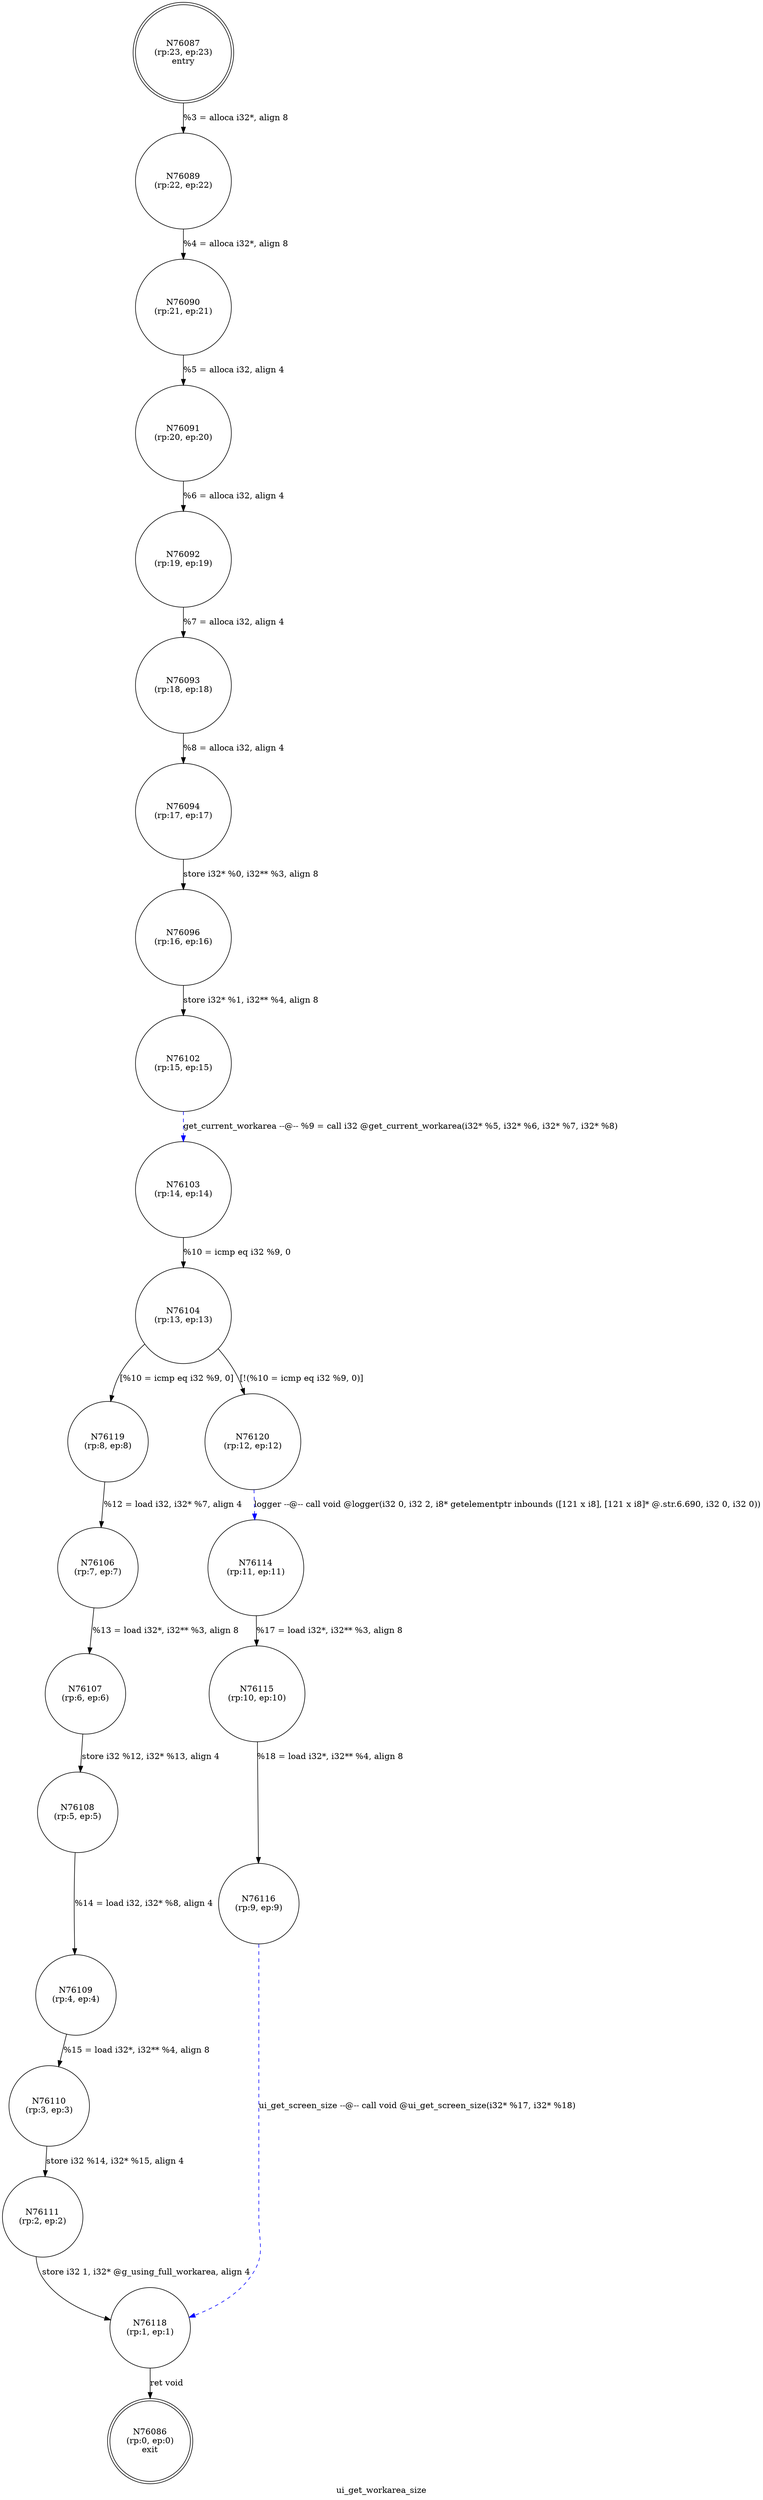 digraph ui_get_workarea_size {
label="ui_get_workarea_size"
76086 [label="N76086\n(rp:0, ep:0)\nexit", shape="doublecircle"]
76087 [label="N76087\n(rp:23, ep:23)\nentry", shape="doublecircle"]
76087 -> 76089 [label="%3 = alloca i32*, align 8"]
76089 [label="N76089\n(rp:22, ep:22)", shape="circle"]
76089 -> 76090 [label="%4 = alloca i32*, align 8"]
76090 [label="N76090\n(rp:21, ep:21)", shape="circle"]
76090 -> 76091 [label="%5 = alloca i32, align 4"]
76091 [label="N76091\n(rp:20, ep:20)", shape="circle"]
76091 -> 76092 [label="%6 = alloca i32, align 4"]
76092 [label="N76092\n(rp:19, ep:19)", shape="circle"]
76092 -> 76093 [label="%7 = alloca i32, align 4"]
76093 [label="N76093\n(rp:18, ep:18)", shape="circle"]
76093 -> 76094 [label="%8 = alloca i32, align 4"]
76094 [label="N76094\n(rp:17, ep:17)", shape="circle"]
76094 -> 76096 [label="store i32* %0, i32** %3, align 8"]
76096 [label="N76096\n(rp:16, ep:16)", shape="circle"]
76096 -> 76102 [label="store i32* %1, i32** %4, align 8"]
76102 [label="N76102\n(rp:15, ep:15)", shape="circle"]
76102 -> 76103 [label="get_current_workarea --@-- %9 = call i32 @get_current_workarea(i32* %5, i32* %6, i32* %7, i32* %8)", style="dashed", color="blue"]
76103 [label="N76103\n(rp:14, ep:14)", shape="circle"]
76103 -> 76104 [label="%10 = icmp eq i32 %9, 0"]
76104 [label="N76104\n(rp:13, ep:13)", shape="circle"]
76104 -> 76119 [label="[%10 = icmp eq i32 %9, 0]"]
76104 -> 76120 [label="[!(%10 = icmp eq i32 %9, 0)]"]
76106 [label="N76106\n(rp:7, ep:7)", shape="circle"]
76106 -> 76107 [label="%13 = load i32*, i32** %3, align 8"]
76107 [label="N76107\n(rp:6, ep:6)", shape="circle"]
76107 -> 76108 [label="store i32 %12, i32* %13, align 4"]
76108 [label="N76108\n(rp:5, ep:5)", shape="circle"]
76108 -> 76109 [label="%14 = load i32, i32* %8, align 4"]
76109 [label="N76109\n(rp:4, ep:4)", shape="circle"]
76109 -> 76110 [label="%15 = load i32*, i32** %4, align 8"]
76110 [label="N76110\n(rp:3, ep:3)", shape="circle"]
76110 -> 76111 [label="store i32 %14, i32* %15, align 4"]
76111 [label="N76111\n(rp:2, ep:2)", shape="circle"]
76111 -> 76118 [label="store i32 1, i32* @g_using_full_workarea, align 4"]
76114 [label="N76114\n(rp:11, ep:11)", shape="circle"]
76114 -> 76115 [label="%17 = load i32*, i32** %3, align 8"]
76115 [label="N76115\n(rp:10, ep:10)", shape="circle"]
76115 -> 76116 [label="%18 = load i32*, i32** %4, align 8"]
76116 [label="N76116\n(rp:9, ep:9)", shape="circle"]
76116 -> 76118 [label="ui_get_screen_size --@-- call void @ui_get_screen_size(i32* %17, i32* %18)", style="dashed", color="blue"]
76118 [label="N76118\n(rp:1, ep:1)", shape="circle"]
76118 -> 76086 [label="ret void"]
76119 [label="N76119\n(rp:8, ep:8)", shape="circle"]
76119 -> 76106 [label="%12 = load i32, i32* %7, align 4"]
76120 [label="N76120\n(rp:12, ep:12)", shape="circle"]
76120 -> 76114 [label="logger --@-- call void @logger(i32 0, i32 2, i8* getelementptr inbounds ([121 x i8], [121 x i8]* @.str.6.690, i32 0, i32 0))", style="dashed", color="blue"]
}
